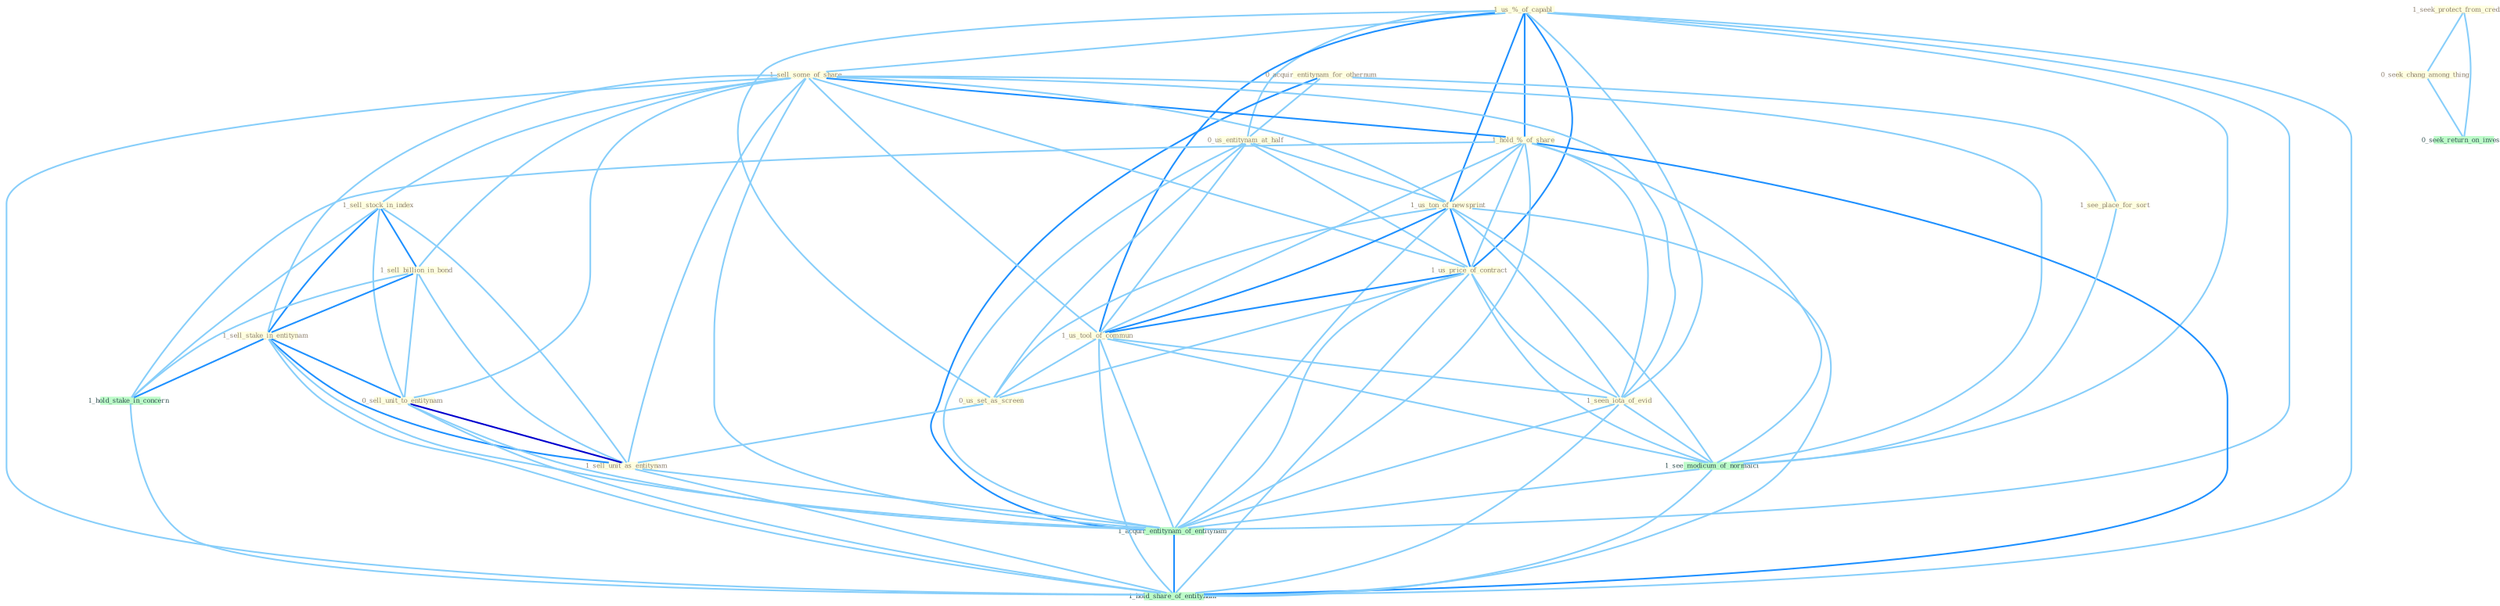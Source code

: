 Graph G{ 
    node
    [shape=polygon,style=filled,width=.5,height=.06,color="#BDFCC9",fixedsize=true,fontsize=4,
    fontcolor="#2f4f4f"];
    {node
    [color="#ffffe0", fontcolor="#8b7d6b"] "1_us_%_of_capabl " "1_seek_protect_from_creditor " "0_acquir_entitynam_for_othernum " "1_sell_some_of_share " "1_hold_%_of_share " "0_us_entitynam_at_half " "1_us_ton_of_newsprint " "0_seek_chang_among_thing " "1_sell_stock_in_index " "1_sell_billion_in_bond " "1_sell_stake_in_entitynam " "0_sell_unit_to_entitynam " "1_us_price_of_contract " "1_see_place_for_sort " "1_us_tool_of_commun " "0_us_set_as_screen " "1_seen_iota_of_evid " "1_sell_unit_as_entitynam "}
{node [color="#fff0f5", fontcolor="#b22222"]}
edge [color="#B0E2FF"];

	"1_us_%_of_capabl " -- "1_sell_some_of_share " [w="1", color="#87cefa" ];
	"1_us_%_of_capabl " -- "1_hold_%_of_share " [w="2", color="#1e90ff" , len=0.8];
	"1_us_%_of_capabl " -- "0_us_entitynam_at_half " [w="1", color="#87cefa" ];
	"1_us_%_of_capabl " -- "1_us_ton_of_newsprint " [w="2", color="#1e90ff" , len=0.8];
	"1_us_%_of_capabl " -- "1_us_price_of_contract " [w="2", color="#1e90ff" , len=0.8];
	"1_us_%_of_capabl " -- "1_us_tool_of_commun " [w="2", color="#1e90ff" , len=0.8];
	"1_us_%_of_capabl " -- "0_us_set_as_screen " [w="1", color="#87cefa" ];
	"1_us_%_of_capabl " -- "1_seen_iota_of_evid " [w="1", color="#87cefa" ];
	"1_us_%_of_capabl " -- "1_see_modicum_of_normalci " [w="1", color="#87cefa" ];
	"1_us_%_of_capabl " -- "1_acquir_entitynam_of_entitynam " [w="1", color="#87cefa" ];
	"1_us_%_of_capabl " -- "1_hold_share_of_entitynam " [w="1", color="#87cefa" ];
	"1_seek_protect_from_creditor " -- "0_seek_chang_among_thing " [w="1", color="#87cefa" ];
	"1_seek_protect_from_creditor " -- "0_seek_return_on_invest " [w="1", color="#87cefa" ];
	"0_acquir_entitynam_for_othernum " -- "0_us_entitynam_at_half " [w="1", color="#87cefa" ];
	"0_acquir_entitynam_for_othernum " -- "1_see_place_for_sort " [w="1", color="#87cefa" ];
	"0_acquir_entitynam_for_othernum " -- "1_acquir_entitynam_of_entitynam " [w="2", color="#1e90ff" , len=0.8];
	"1_sell_some_of_share " -- "1_hold_%_of_share " [w="2", color="#1e90ff" , len=0.8];
	"1_sell_some_of_share " -- "1_us_ton_of_newsprint " [w="1", color="#87cefa" ];
	"1_sell_some_of_share " -- "1_sell_stock_in_index " [w="1", color="#87cefa" ];
	"1_sell_some_of_share " -- "1_sell_billion_in_bond " [w="1", color="#87cefa" ];
	"1_sell_some_of_share " -- "1_sell_stake_in_entitynam " [w="1", color="#87cefa" ];
	"1_sell_some_of_share " -- "0_sell_unit_to_entitynam " [w="1", color="#87cefa" ];
	"1_sell_some_of_share " -- "1_us_price_of_contract " [w="1", color="#87cefa" ];
	"1_sell_some_of_share " -- "1_us_tool_of_commun " [w="1", color="#87cefa" ];
	"1_sell_some_of_share " -- "1_seen_iota_of_evid " [w="1", color="#87cefa" ];
	"1_sell_some_of_share " -- "1_sell_unit_as_entitynam " [w="1", color="#87cefa" ];
	"1_sell_some_of_share " -- "1_see_modicum_of_normalci " [w="1", color="#87cefa" ];
	"1_sell_some_of_share " -- "1_acquir_entitynam_of_entitynam " [w="1", color="#87cefa" ];
	"1_sell_some_of_share " -- "1_hold_share_of_entitynam " [w="1", color="#87cefa" ];
	"1_hold_%_of_share " -- "1_us_ton_of_newsprint " [w="1", color="#87cefa" ];
	"1_hold_%_of_share " -- "1_us_price_of_contract " [w="1", color="#87cefa" ];
	"1_hold_%_of_share " -- "1_us_tool_of_commun " [w="1", color="#87cefa" ];
	"1_hold_%_of_share " -- "1_seen_iota_of_evid " [w="1", color="#87cefa" ];
	"1_hold_%_of_share " -- "1_hold_stake_in_concern " [w="1", color="#87cefa" ];
	"1_hold_%_of_share " -- "1_see_modicum_of_normalci " [w="1", color="#87cefa" ];
	"1_hold_%_of_share " -- "1_acquir_entitynam_of_entitynam " [w="1", color="#87cefa" ];
	"1_hold_%_of_share " -- "1_hold_share_of_entitynam " [w="2", color="#1e90ff" , len=0.8];
	"0_us_entitynam_at_half " -- "1_us_ton_of_newsprint " [w="1", color="#87cefa" ];
	"0_us_entitynam_at_half " -- "1_us_price_of_contract " [w="1", color="#87cefa" ];
	"0_us_entitynam_at_half " -- "1_us_tool_of_commun " [w="1", color="#87cefa" ];
	"0_us_entitynam_at_half " -- "0_us_set_as_screen " [w="1", color="#87cefa" ];
	"0_us_entitynam_at_half " -- "1_acquir_entitynam_of_entitynam " [w="1", color="#87cefa" ];
	"1_us_ton_of_newsprint " -- "1_us_price_of_contract " [w="2", color="#1e90ff" , len=0.8];
	"1_us_ton_of_newsprint " -- "1_us_tool_of_commun " [w="2", color="#1e90ff" , len=0.8];
	"1_us_ton_of_newsprint " -- "0_us_set_as_screen " [w="1", color="#87cefa" ];
	"1_us_ton_of_newsprint " -- "1_seen_iota_of_evid " [w="1", color="#87cefa" ];
	"1_us_ton_of_newsprint " -- "1_see_modicum_of_normalci " [w="1", color="#87cefa" ];
	"1_us_ton_of_newsprint " -- "1_acquir_entitynam_of_entitynam " [w="1", color="#87cefa" ];
	"1_us_ton_of_newsprint " -- "1_hold_share_of_entitynam " [w="1", color="#87cefa" ];
	"0_seek_chang_among_thing " -- "0_seek_return_on_invest " [w="1", color="#87cefa" ];
	"1_sell_stock_in_index " -- "1_sell_billion_in_bond " [w="2", color="#1e90ff" , len=0.8];
	"1_sell_stock_in_index " -- "1_sell_stake_in_entitynam " [w="2", color="#1e90ff" , len=0.8];
	"1_sell_stock_in_index " -- "0_sell_unit_to_entitynam " [w="1", color="#87cefa" ];
	"1_sell_stock_in_index " -- "1_sell_unit_as_entitynam " [w="1", color="#87cefa" ];
	"1_sell_stock_in_index " -- "1_hold_stake_in_concern " [w="1", color="#87cefa" ];
	"1_sell_billion_in_bond " -- "1_sell_stake_in_entitynam " [w="2", color="#1e90ff" , len=0.8];
	"1_sell_billion_in_bond " -- "0_sell_unit_to_entitynam " [w="1", color="#87cefa" ];
	"1_sell_billion_in_bond " -- "1_sell_unit_as_entitynam " [w="1", color="#87cefa" ];
	"1_sell_billion_in_bond " -- "1_hold_stake_in_concern " [w="1", color="#87cefa" ];
	"1_sell_stake_in_entitynam " -- "0_sell_unit_to_entitynam " [w="2", color="#1e90ff" , len=0.8];
	"1_sell_stake_in_entitynam " -- "1_sell_unit_as_entitynam " [w="2", color="#1e90ff" , len=0.8];
	"1_sell_stake_in_entitynam " -- "1_hold_stake_in_concern " [w="2", color="#1e90ff" , len=0.8];
	"1_sell_stake_in_entitynam " -- "1_acquir_entitynam_of_entitynam " [w="1", color="#87cefa" ];
	"1_sell_stake_in_entitynam " -- "1_hold_share_of_entitynam " [w="1", color="#87cefa" ];
	"0_sell_unit_to_entitynam " -- "1_sell_unit_as_entitynam " [w="3", color="#0000cd" , len=0.6];
	"0_sell_unit_to_entitynam " -- "1_acquir_entitynam_of_entitynam " [w="1", color="#87cefa" ];
	"0_sell_unit_to_entitynam " -- "1_hold_share_of_entitynam " [w="1", color="#87cefa" ];
	"1_us_price_of_contract " -- "1_us_tool_of_commun " [w="2", color="#1e90ff" , len=0.8];
	"1_us_price_of_contract " -- "0_us_set_as_screen " [w="1", color="#87cefa" ];
	"1_us_price_of_contract " -- "1_seen_iota_of_evid " [w="1", color="#87cefa" ];
	"1_us_price_of_contract " -- "1_see_modicum_of_normalci " [w="1", color="#87cefa" ];
	"1_us_price_of_contract " -- "1_acquir_entitynam_of_entitynam " [w="1", color="#87cefa" ];
	"1_us_price_of_contract " -- "1_hold_share_of_entitynam " [w="1", color="#87cefa" ];
	"1_see_place_for_sort " -- "1_see_modicum_of_normalci " [w="1", color="#87cefa" ];
	"1_us_tool_of_commun " -- "0_us_set_as_screen " [w="1", color="#87cefa" ];
	"1_us_tool_of_commun " -- "1_seen_iota_of_evid " [w="1", color="#87cefa" ];
	"1_us_tool_of_commun " -- "1_see_modicum_of_normalci " [w="1", color="#87cefa" ];
	"1_us_tool_of_commun " -- "1_acquir_entitynam_of_entitynam " [w="1", color="#87cefa" ];
	"1_us_tool_of_commun " -- "1_hold_share_of_entitynam " [w="1", color="#87cefa" ];
	"0_us_set_as_screen " -- "1_sell_unit_as_entitynam " [w="1", color="#87cefa" ];
	"1_seen_iota_of_evid " -- "1_see_modicum_of_normalci " [w="1", color="#87cefa" ];
	"1_seen_iota_of_evid " -- "1_acquir_entitynam_of_entitynam " [w="1", color="#87cefa" ];
	"1_seen_iota_of_evid " -- "1_hold_share_of_entitynam " [w="1", color="#87cefa" ];
	"1_sell_unit_as_entitynam " -- "1_acquir_entitynam_of_entitynam " [w="1", color="#87cefa" ];
	"1_sell_unit_as_entitynam " -- "1_hold_share_of_entitynam " [w="1", color="#87cefa" ];
	"1_hold_stake_in_concern " -- "1_hold_share_of_entitynam " [w="1", color="#87cefa" ];
	"1_see_modicum_of_normalci " -- "1_acquir_entitynam_of_entitynam " [w="1", color="#87cefa" ];
	"1_see_modicum_of_normalci " -- "1_hold_share_of_entitynam " [w="1", color="#87cefa" ];
	"1_acquir_entitynam_of_entitynam " -- "1_hold_share_of_entitynam " [w="2", color="#1e90ff" , len=0.8];
}